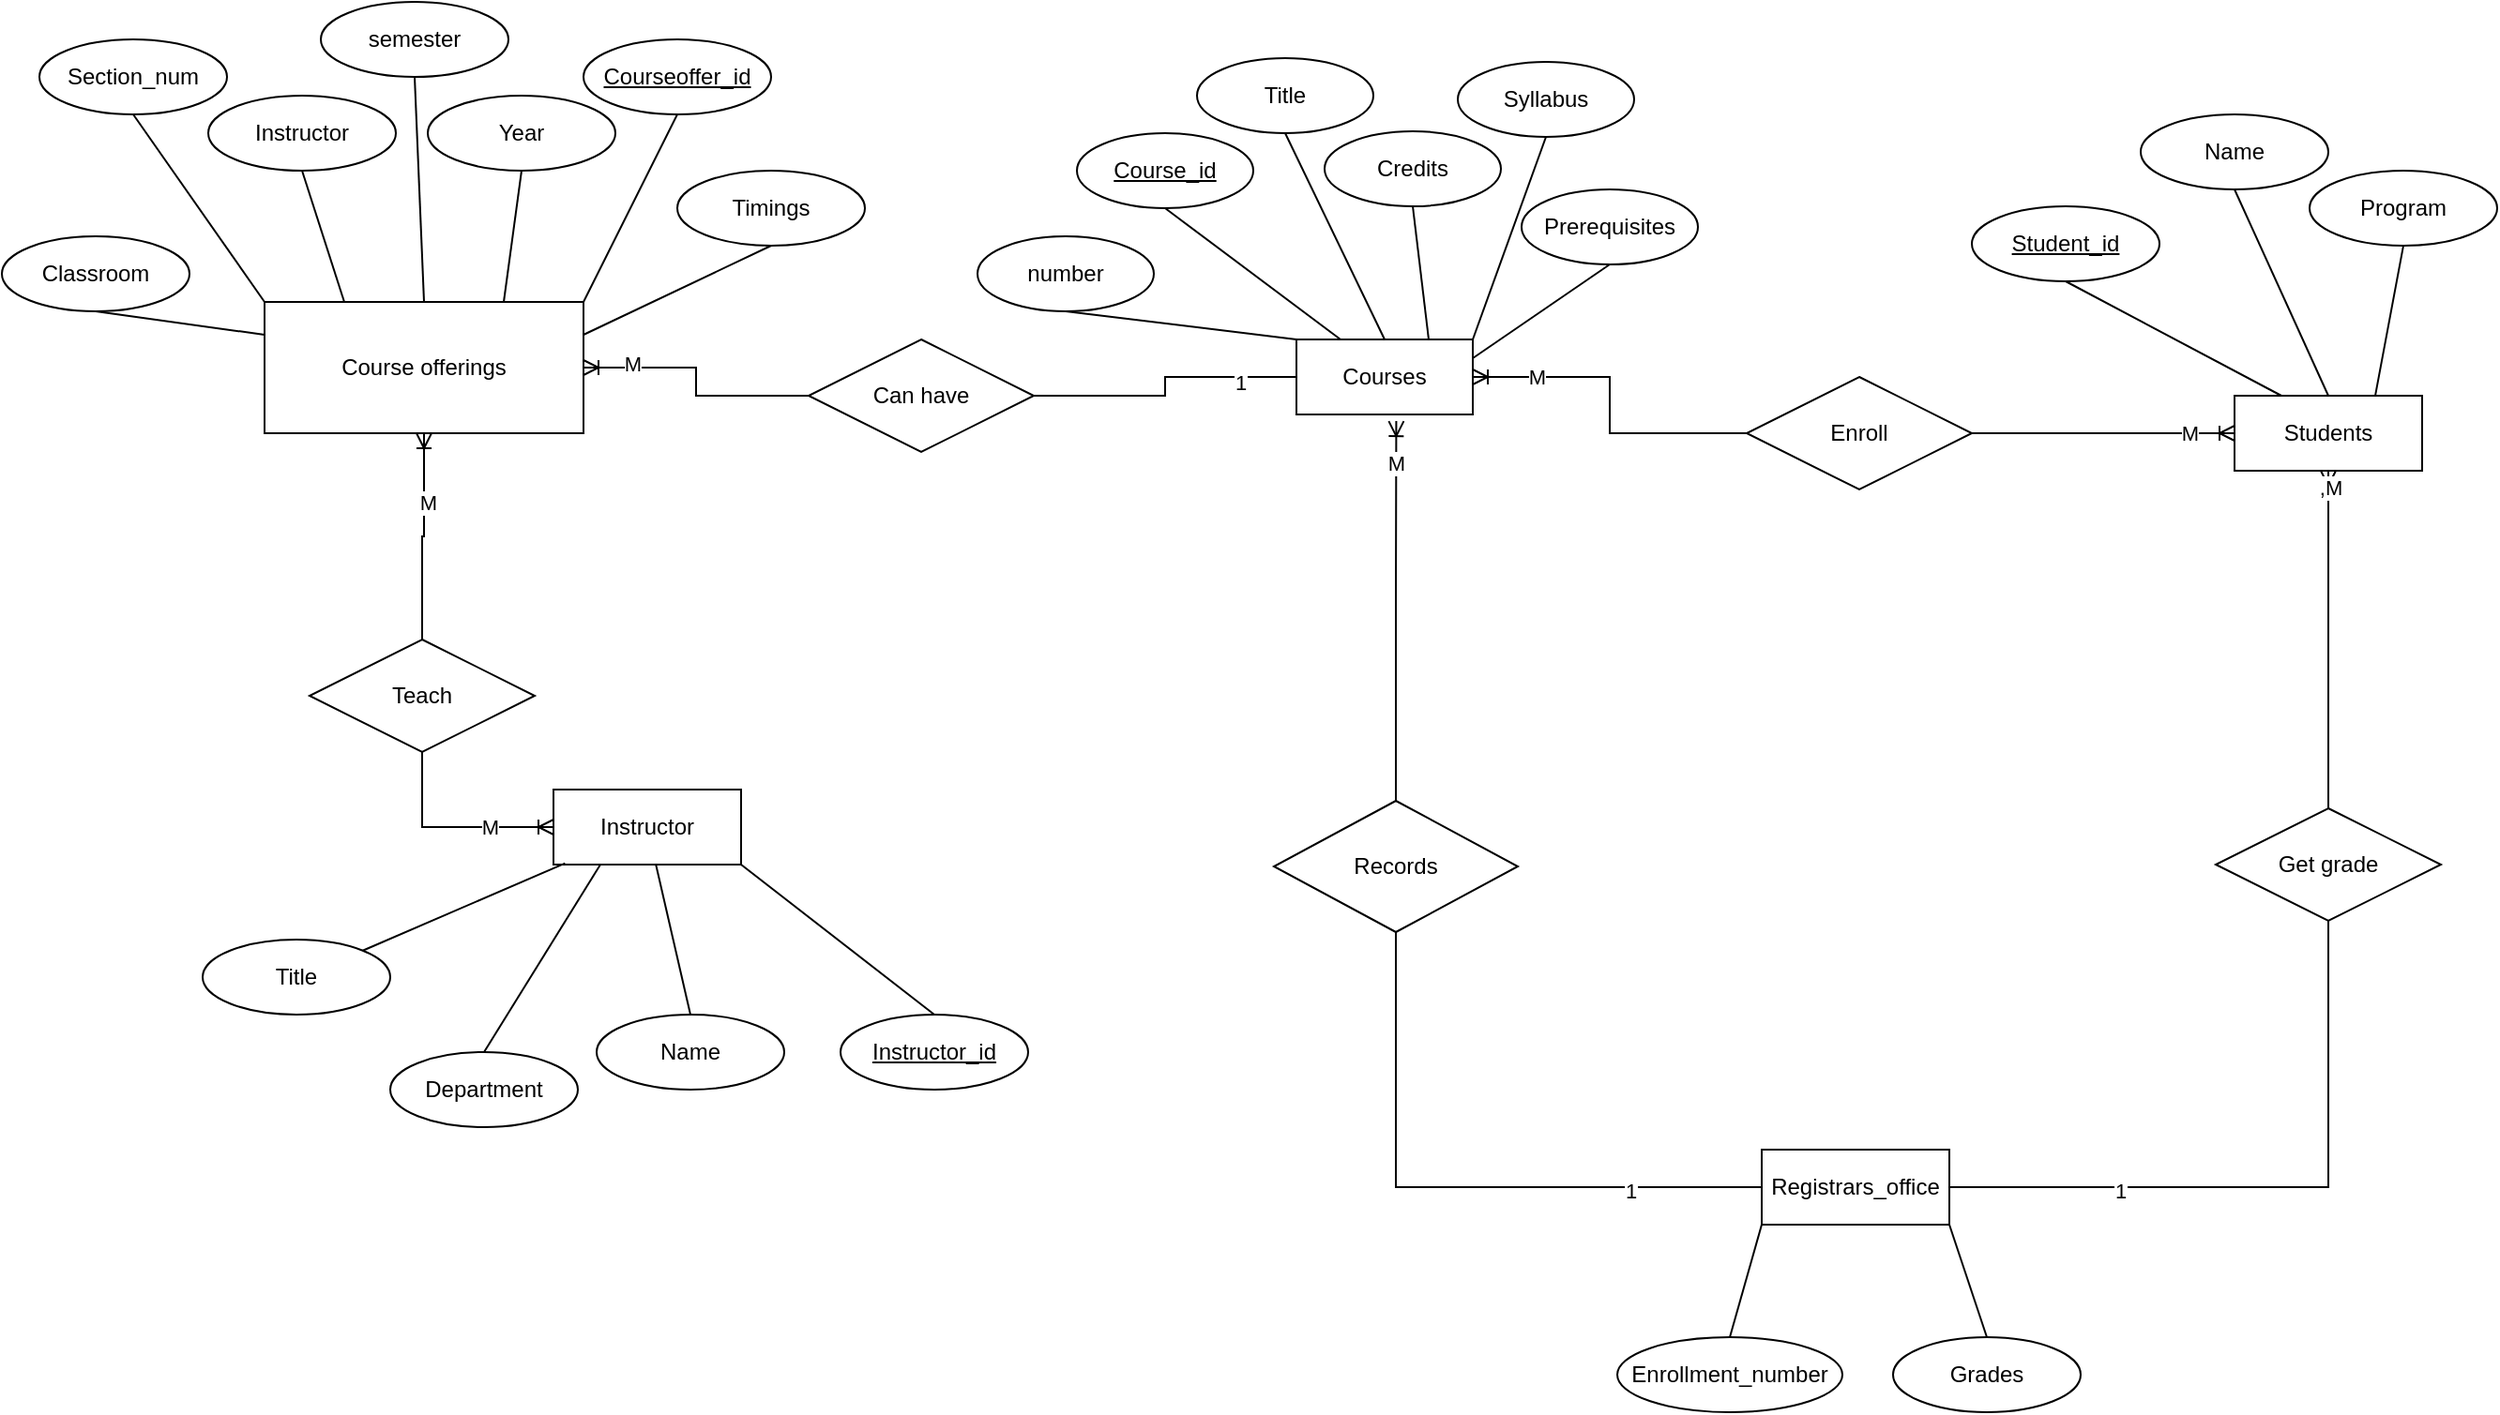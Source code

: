 <mxfile version="21.8.2" type="github">
  <diagram name="Page-1" id="LJPCzSkc8uASNMOOVW5p">
    <mxGraphModel dx="3483" dy="991" grid="1" gridSize="10" guides="1" tooltips="1" connect="1" arrows="1" fold="1" page="1" pageScale="1" pageWidth="1400" pageHeight="850" math="0" shadow="0">
      <root>
        <mxCell id="0" />
        <mxCell id="1" parent="0" />
        <mxCell id="3Tur1pRjmZr1tsYk20_k-1" value="Students" style="whiteSpace=wrap;html=1;align=center;" parent="1" vertex="1">
          <mxGeometry x="-180" y="270" width="100" height="40" as="geometry" />
        </mxCell>
        <mxCell id="3Tur1pRjmZr1tsYk20_k-2" value="Enroll" style="shape=rhombus;perimeter=rhombusPerimeter;whiteSpace=wrap;html=1;align=center;" parent="1" vertex="1">
          <mxGeometry x="-440" y="260" width="120" height="60" as="geometry" />
        </mxCell>
        <mxCell id="3Tur1pRjmZr1tsYk20_k-3" value="Course offerings" style="whiteSpace=wrap;html=1;align=center;" parent="1" vertex="1">
          <mxGeometry x="-1230" y="220" width="170" height="70" as="geometry" />
        </mxCell>
        <mxCell id="3Tur1pRjmZr1tsYk20_k-4" value="" style="endArrow=none;html=1;rounded=0;entryX=0.25;entryY=0;entryDx=0;entryDy=0;exitX=0.5;exitY=1;exitDx=0;exitDy=0;" parent="1" source="3Tur1pRjmZr1tsYk20_k-5" target="3Tur1pRjmZr1tsYk20_k-1" edge="1">
          <mxGeometry relative="1" as="geometry">
            <mxPoint x="-220" y="140" as="sourcePoint" />
            <mxPoint x="-140" y="140" as="targetPoint" />
          </mxGeometry>
        </mxCell>
        <mxCell id="3Tur1pRjmZr1tsYk20_k-5" value="Student_id" style="ellipse;whiteSpace=wrap;html=1;align=center;fontStyle=4;" parent="1" vertex="1">
          <mxGeometry x="-320" y="169" width="100" height="40" as="geometry" />
        </mxCell>
        <mxCell id="3Tur1pRjmZr1tsYk20_k-8" value="" style="edgeStyle=orthogonalEdgeStyle;fontSize=12;html=1;endArrow=ERoneToMany;rounded=0;exitX=0;exitY=0.5;exitDx=0;exitDy=0;entryX=1;entryY=0.5;entryDx=0;entryDy=0;" parent="1" source="3Tur1pRjmZr1tsYk20_k-2" target="3Tur1pRjmZr1tsYk20_k-17" edge="1">
          <mxGeometry width="100" height="100" relative="1" as="geometry">
            <mxPoint x="-370" y="350" as="sourcePoint" />
            <mxPoint x="-530" y="320" as="targetPoint" />
          </mxGeometry>
        </mxCell>
        <mxCell id="Z82s2AFYxTGNG_p4noGk-46" value="M" style="edgeLabel;html=1;align=center;verticalAlign=middle;resizable=0;points=[];" vertex="1" connectable="0" parent="3Tur1pRjmZr1tsYk20_k-8">
          <mxGeometry x="0.614" relative="1" as="geometry">
            <mxPoint as="offset" />
          </mxGeometry>
        </mxCell>
        <mxCell id="3Tur1pRjmZr1tsYk20_k-10" value="" style="endArrow=none;html=1;rounded=0;entryX=0.5;entryY=0;entryDx=0;entryDy=0;exitX=0.5;exitY=1;exitDx=0;exitDy=0;" parent="1" source="3Tur1pRjmZr1tsYk20_k-13" target="3Tur1pRjmZr1tsYk20_k-1" edge="1">
          <mxGeometry relative="1" as="geometry">
            <mxPoint x="-160" y="130" as="sourcePoint" />
            <mxPoint x="-35" y="150" as="targetPoint" />
          </mxGeometry>
        </mxCell>
        <mxCell id="3Tur1pRjmZr1tsYk20_k-13" value="Name" style="ellipse;whiteSpace=wrap;html=1;align=center;" parent="1" vertex="1">
          <mxGeometry x="-230" y="120" width="100" height="40" as="geometry" />
        </mxCell>
        <mxCell id="3Tur1pRjmZr1tsYk20_k-14" value="Program" style="ellipse;whiteSpace=wrap;html=1;align=center;" parent="1" vertex="1">
          <mxGeometry x="-140" y="150" width="100" height="40" as="geometry" />
        </mxCell>
        <mxCell id="3Tur1pRjmZr1tsYk20_k-15" value="" style="endArrow=none;html=1;rounded=0;entryX=0.75;entryY=0;entryDx=0;entryDy=0;exitX=0.5;exitY=1;exitDx=0;exitDy=0;" parent="1" source="3Tur1pRjmZr1tsYk20_k-14" target="3Tur1pRjmZr1tsYk20_k-1" edge="1">
          <mxGeometry relative="1" as="geometry">
            <mxPoint x="-80" y="100" as="sourcePoint" />
            <mxPoint x="-30" y="170" as="targetPoint" />
          </mxGeometry>
        </mxCell>
        <mxCell id="3Tur1pRjmZr1tsYk20_k-17" value="Courses" style="whiteSpace=wrap;html=1;align=center;" parent="1" vertex="1">
          <mxGeometry x="-680" y="240" width="94" height="40" as="geometry" />
        </mxCell>
        <mxCell id="3Tur1pRjmZr1tsYk20_k-18" value="" style="edgeStyle=orthogonalEdgeStyle;fontSize=12;html=1;endArrow=ERoneToMany;rounded=0;entryX=1;entryY=0.5;entryDx=0;entryDy=0;exitX=0;exitY=0.5;exitDx=0;exitDy=0;" parent="1" source="3Tur1pRjmZr1tsYk20_k-49" target="3Tur1pRjmZr1tsYk20_k-3" edge="1">
          <mxGeometry width="100" height="100" relative="1" as="geometry">
            <mxPoint x="-940" y="300.0" as="sourcePoint" />
            <mxPoint x="-990" y="390" as="targetPoint" />
          </mxGeometry>
        </mxCell>
        <mxCell id="Z82s2AFYxTGNG_p4noGk-36" value="M" style="edgeLabel;html=1;align=center;verticalAlign=middle;resizable=0;points=[];" vertex="1" connectable="0" parent="3Tur1pRjmZr1tsYk20_k-18">
          <mxGeometry x="0.615" y="-2" relative="1" as="geometry">
            <mxPoint as="offset" />
          </mxGeometry>
        </mxCell>
        <mxCell id="3Tur1pRjmZr1tsYk20_k-21" value="Year" style="ellipse;whiteSpace=wrap;html=1;align=center;" parent="1" vertex="1">
          <mxGeometry x="-1143" y="110" width="100" height="40" as="geometry" />
        </mxCell>
        <mxCell id="3Tur1pRjmZr1tsYk20_k-22" value="Courseoffer_id" style="ellipse;whiteSpace=wrap;html=1;align=center;fontStyle=4;" parent="1" vertex="1">
          <mxGeometry x="-1060" y="80" width="100" height="40" as="geometry" />
        </mxCell>
        <mxCell id="3Tur1pRjmZr1tsYk20_k-23" value="" style="endArrow=none;html=1;rounded=0;exitX=0.5;exitY=1;exitDx=0;exitDy=0;" parent="1" source="3Tur1pRjmZr1tsYk20_k-22" edge="1">
          <mxGeometry relative="1" as="geometry">
            <mxPoint x="-1070" y="160" as="sourcePoint" />
            <mxPoint x="-1060" y="220" as="targetPoint" />
          </mxGeometry>
        </mxCell>
        <mxCell id="3Tur1pRjmZr1tsYk20_k-24" value="semester" style="ellipse;whiteSpace=wrap;html=1;align=center;" parent="1" vertex="1">
          <mxGeometry x="-1200" y="60" width="100" height="40" as="geometry" />
        </mxCell>
        <mxCell id="3Tur1pRjmZr1tsYk20_k-25" value="Section_num" style="ellipse;whiteSpace=wrap;html=1;align=center;" parent="1" vertex="1">
          <mxGeometry x="-1350" y="80" width="100" height="40" as="geometry" />
        </mxCell>
        <mxCell id="3Tur1pRjmZr1tsYk20_k-26" value="Instructor" style="ellipse;whiteSpace=wrap;html=1;align=center;" parent="1" vertex="1">
          <mxGeometry x="-1260" y="110" width="100" height="40" as="geometry" />
        </mxCell>
        <mxCell id="3Tur1pRjmZr1tsYk20_k-27" value="Timings" style="ellipse;whiteSpace=wrap;html=1;align=center;" parent="1" vertex="1">
          <mxGeometry x="-1010" y="150" width="100" height="40" as="geometry" />
        </mxCell>
        <mxCell id="3Tur1pRjmZr1tsYk20_k-28" value="Classroom" style="ellipse;whiteSpace=wrap;html=1;align=center;" parent="1" vertex="1">
          <mxGeometry x="-1370" y="185" width="100" height="40" as="geometry" />
        </mxCell>
        <mxCell id="3Tur1pRjmZr1tsYk20_k-29" value="" style="endArrow=none;html=1;rounded=0;entryX=0.75;entryY=0;entryDx=0;entryDy=0;exitX=0.5;exitY=1;exitDx=0;exitDy=0;" parent="1" source="3Tur1pRjmZr1tsYk20_k-21" target="3Tur1pRjmZr1tsYk20_k-3" edge="1">
          <mxGeometry relative="1" as="geometry">
            <mxPoint x="-1110" y="140" as="sourcePoint" />
            <mxPoint x="-1075" y="230" as="targetPoint" />
          </mxGeometry>
        </mxCell>
        <mxCell id="3Tur1pRjmZr1tsYk20_k-30" value="" style="endArrow=none;html=1;rounded=0;entryX=0.5;entryY=0;entryDx=0;entryDy=0;exitX=0.5;exitY=1;exitDx=0;exitDy=0;" parent="1" source="3Tur1pRjmZr1tsYk20_k-24" target="3Tur1pRjmZr1tsYk20_k-3" edge="1">
          <mxGeometry relative="1" as="geometry">
            <mxPoint x="-1220" y="143" as="sourcePoint" />
            <mxPoint x="-1135" y="233" as="targetPoint" />
          </mxGeometry>
        </mxCell>
        <mxCell id="3Tur1pRjmZr1tsYk20_k-31" value="" style="endArrow=none;html=1;rounded=0;entryX=0.5;entryY=1;entryDx=0;entryDy=0;exitX=0;exitY=0.25;exitDx=0;exitDy=0;" parent="1" source="3Tur1pRjmZr1tsYk20_k-3" target="3Tur1pRjmZr1tsYk20_k-28" edge="1">
          <mxGeometry relative="1" as="geometry">
            <mxPoint x="-1135" y="270" as="sourcePoint" />
            <mxPoint x="-1180" y="350" as="targetPoint" />
          </mxGeometry>
        </mxCell>
        <mxCell id="3Tur1pRjmZr1tsYk20_k-32" value="" style="endArrow=none;html=1;rounded=0;entryX=0.5;entryY=1;entryDx=0;entryDy=0;exitX=1;exitY=0.25;exitDx=0;exitDy=0;" parent="1" source="3Tur1pRjmZr1tsYk20_k-3" target="3Tur1pRjmZr1tsYk20_k-27" edge="1">
          <mxGeometry relative="1" as="geometry">
            <mxPoint x="-1070" y="330" as="sourcePoint" />
            <mxPoint x="-1135" y="340" as="targetPoint" />
          </mxGeometry>
        </mxCell>
        <mxCell id="3Tur1pRjmZr1tsYk20_k-33" value="" style="endArrow=none;html=1;rounded=0;exitX=0.25;exitY=0;exitDx=0;exitDy=0;entryX=0.5;entryY=1;entryDx=0;entryDy=0;" parent="1" source="3Tur1pRjmZr1tsYk20_k-3" target="3Tur1pRjmZr1tsYk20_k-26" edge="1">
          <mxGeometry relative="1" as="geometry">
            <mxPoint x="-1045" y="260" as="sourcePoint" />
            <mxPoint x="-1070" y="340" as="targetPoint" />
          </mxGeometry>
        </mxCell>
        <mxCell id="3Tur1pRjmZr1tsYk20_k-34" value="" style="endArrow=none;html=1;rounded=0;entryX=0.5;entryY=1;entryDx=0;entryDy=0;exitX=0;exitY=0;exitDx=0;exitDy=0;" parent="1" source="3Tur1pRjmZr1tsYk20_k-3" target="3Tur1pRjmZr1tsYk20_k-25" edge="1">
          <mxGeometry relative="1" as="geometry">
            <mxPoint x="-955" y="250" as="sourcePoint" />
            <mxPoint x="-1000" y="330" as="targetPoint" />
          </mxGeometry>
        </mxCell>
        <mxCell id="3Tur1pRjmZr1tsYk20_k-38" value="Course_id" style="ellipse;whiteSpace=wrap;html=1;align=center;fontStyle=4;" parent="1" vertex="1">
          <mxGeometry x="-797" y="130" width="94" height="40" as="geometry" />
        </mxCell>
        <mxCell id="3Tur1pRjmZr1tsYk20_k-39" value="" style="endArrow=none;html=1;rounded=0;exitX=0.5;exitY=1;exitDx=0;exitDy=0;entryX=0.25;entryY=0;entryDx=0;entryDy=0;" parent="1" source="3Tur1pRjmZr1tsYk20_k-38" target="3Tur1pRjmZr1tsYk20_k-17" edge="1">
          <mxGeometry relative="1" as="geometry">
            <mxPoint x="-750" y="140" as="sourcePoint" />
            <mxPoint x="-740" y="200" as="targetPoint" />
          </mxGeometry>
        </mxCell>
        <mxCell id="3Tur1pRjmZr1tsYk20_k-40" value="Syllabus" style="ellipse;whiteSpace=wrap;html=1;align=center;" parent="1" vertex="1">
          <mxGeometry x="-594" y="92" width="94" height="40" as="geometry" />
        </mxCell>
        <mxCell id="3Tur1pRjmZr1tsYk20_k-41" value="" style="endArrow=none;html=1;rounded=0;entryX=0.5;entryY=1;entryDx=0;entryDy=0;exitX=1;exitY=0;exitDx=0;exitDy=0;" parent="1" source="3Tur1pRjmZr1tsYk20_k-17" target="3Tur1pRjmZr1tsYk20_k-40" edge="1">
          <mxGeometry relative="1" as="geometry">
            <mxPoint x="-590" y="220" as="sourcePoint" />
            <mxPoint x="-470" y="300" as="targetPoint" />
          </mxGeometry>
        </mxCell>
        <mxCell id="3Tur1pRjmZr1tsYk20_k-42" value="Credits" style="ellipse;whiteSpace=wrap;html=1;align=center;" parent="1" vertex="1">
          <mxGeometry x="-665" y="129" width="94" height="40" as="geometry" />
        </mxCell>
        <mxCell id="3Tur1pRjmZr1tsYk20_k-43" value="" style="endArrow=none;html=1;rounded=0;entryX=0.5;entryY=1;entryDx=0;entryDy=0;exitX=0.75;exitY=0;exitDx=0;exitDy=0;" parent="1" source="3Tur1pRjmZr1tsYk20_k-17" target="3Tur1pRjmZr1tsYk20_k-42" edge="1">
          <mxGeometry relative="1" as="geometry">
            <mxPoint x="-560" y="250" as="sourcePoint" />
            <mxPoint x="-400" y="310" as="targetPoint" />
          </mxGeometry>
        </mxCell>
        <mxCell id="3Tur1pRjmZr1tsYk20_k-44" value="Title" style="ellipse;whiteSpace=wrap;html=1;align=center;" parent="1" vertex="1">
          <mxGeometry x="-733" y="90" width="94" height="40" as="geometry" />
        </mxCell>
        <mxCell id="3Tur1pRjmZr1tsYk20_k-45" value="" style="endArrow=none;html=1;rounded=0;entryX=0.5;entryY=1;entryDx=0;entryDy=0;exitX=0.5;exitY=0;exitDx=0;exitDy=0;" parent="1" source="3Tur1pRjmZr1tsYk20_k-17" target="3Tur1pRjmZr1tsYk20_k-44" edge="1">
          <mxGeometry relative="1" as="geometry">
            <mxPoint x="-645" y="250" as="sourcePoint" />
            <mxPoint x="-460" y="310" as="targetPoint" />
          </mxGeometry>
        </mxCell>
        <mxCell id="3Tur1pRjmZr1tsYk20_k-46" value="Prerequisites" style="ellipse;whiteSpace=wrap;html=1;align=center;" parent="1" vertex="1">
          <mxGeometry x="-560" y="160" width="94" height="40" as="geometry" />
        </mxCell>
        <mxCell id="3Tur1pRjmZr1tsYk20_k-48" value="" style="endArrow=none;html=1;rounded=0;entryX=0.5;entryY=1;entryDx=0;entryDy=0;exitX=1;exitY=0.25;exitDx=0;exitDy=0;" parent="1" source="3Tur1pRjmZr1tsYk20_k-17" target="3Tur1pRjmZr1tsYk20_k-46" edge="1">
          <mxGeometry relative="1" as="geometry">
            <mxPoint x="-580" y="310" as="sourcePoint" />
            <mxPoint x="-535" y="200" as="targetPoint" />
          </mxGeometry>
        </mxCell>
        <mxCell id="3Tur1pRjmZr1tsYk20_k-49" value="Can have" style="shape=rhombus;perimeter=rhombusPerimeter;whiteSpace=wrap;html=1;align=center;" parent="1" vertex="1">
          <mxGeometry x="-940" y="240" width="120" height="60" as="geometry" />
        </mxCell>
        <mxCell id="3Tur1pRjmZr1tsYk20_k-51" value="" style="endArrow=none;html=1;rounded=0;entryX=0;entryY=0.5;entryDx=0;entryDy=0;edgeStyle=orthogonalEdgeStyle;exitX=1;exitY=0.5;exitDx=0;exitDy=0;" parent="1" source="3Tur1pRjmZr1tsYk20_k-49" target="3Tur1pRjmZr1tsYk20_k-17" edge="1">
          <mxGeometry relative="1" as="geometry">
            <mxPoint x="-860" y="270" as="sourcePoint" />
            <mxPoint x="-786" y="280" as="targetPoint" />
          </mxGeometry>
        </mxCell>
        <mxCell id="Z82s2AFYxTGNG_p4noGk-35" value="1" style="edgeLabel;html=1;align=center;verticalAlign=middle;resizable=0;points=[];" vertex="1" connectable="0" parent="3Tur1pRjmZr1tsYk20_k-51">
          <mxGeometry x="0.596" y="-3" relative="1" as="geometry">
            <mxPoint as="offset" />
          </mxGeometry>
        </mxCell>
        <mxCell id="3Tur1pRjmZr1tsYk20_k-52" value="Instructor" style="whiteSpace=wrap;html=1;align=center;" parent="1" vertex="1">
          <mxGeometry x="-1076" y="480" width="100" height="40" as="geometry" />
        </mxCell>
        <mxCell id="Z82s2AFYxTGNG_p4noGk-1" value="Instructor_id" style="ellipse;whiteSpace=wrap;html=1;align=center;fontStyle=4;" vertex="1" parent="1">
          <mxGeometry x="-923" y="600" width="100" height="40" as="geometry" />
        </mxCell>
        <mxCell id="Z82s2AFYxTGNG_p4noGk-2" value="" style="endArrow=none;html=1;rounded=0;exitX=0.5;exitY=0;exitDx=0;exitDy=0;entryX=1;entryY=1;entryDx=0;entryDy=0;" edge="1" parent="1" source="Z82s2AFYxTGNG_p4noGk-1" target="3Tur1pRjmZr1tsYk20_k-52">
          <mxGeometry relative="1" as="geometry">
            <mxPoint x="-956" y="460" as="sourcePoint" />
            <mxPoint x="-946" y="520" as="targetPoint" />
          </mxGeometry>
        </mxCell>
        <mxCell id="Z82s2AFYxTGNG_p4noGk-3" value="Title" style="ellipse;whiteSpace=wrap;html=1;align=center;" vertex="1" parent="1">
          <mxGeometry x="-1263" y="560" width="100" height="40" as="geometry" />
        </mxCell>
        <mxCell id="Z82s2AFYxTGNG_p4noGk-4" value="" style="endArrow=none;html=1;rounded=0;entryX=1;entryY=0;entryDx=0;entryDy=0;exitX=0.062;exitY=0.983;exitDx=0;exitDy=0;exitPerimeter=0;" edge="1" parent="1" target="Z82s2AFYxTGNG_p4noGk-3" source="3Tur1pRjmZr1tsYk20_k-52">
          <mxGeometry relative="1" as="geometry">
            <mxPoint x="-1057" y="478" as="sourcePoint" />
            <mxPoint x="-1007" y="590" as="targetPoint" />
          </mxGeometry>
        </mxCell>
        <mxCell id="Z82s2AFYxTGNG_p4noGk-5" value="Department" style="ellipse;whiteSpace=wrap;html=1;align=center;" vertex="1" parent="1">
          <mxGeometry x="-1163" y="620" width="100" height="40" as="geometry" />
        </mxCell>
        <mxCell id="Z82s2AFYxTGNG_p4noGk-6" value="" style="endArrow=none;html=1;rounded=0;entryX=0.5;entryY=0;entryDx=0;entryDy=0;exitX=0.25;exitY=1;exitDx=0;exitDy=0;" edge="1" parent="1" target="Z82s2AFYxTGNG_p4noGk-5" source="3Tur1pRjmZr1tsYk20_k-52">
          <mxGeometry relative="1" as="geometry">
            <mxPoint x="-985" y="480" as="sourcePoint" />
            <mxPoint x="-916" y="570" as="targetPoint" />
          </mxGeometry>
        </mxCell>
        <mxCell id="Z82s2AFYxTGNG_p4noGk-7" value="Name" style="ellipse;whiteSpace=wrap;html=1;align=center;" vertex="1" parent="1">
          <mxGeometry x="-1053" y="600" width="100" height="40" as="geometry" />
        </mxCell>
        <mxCell id="Z82s2AFYxTGNG_p4noGk-8" value="" style="endArrow=none;html=1;rounded=0;entryX=0.5;entryY=0;entryDx=0;entryDy=0;" edge="1" parent="1" target="Z82s2AFYxTGNG_p4noGk-7" source="3Tur1pRjmZr1tsYk20_k-52">
          <mxGeometry relative="1" as="geometry">
            <mxPoint x="-951" y="490" as="sourcePoint" />
            <mxPoint x="-816" y="560" as="targetPoint" />
          </mxGeometry>
        </mxCell>
        <mxCell id="Z82s2AFYxTGNG_p4noGk-14" value="Teach" style="shape=rhombus;perimeter=rhombusPerimeter;whiteSpace=wrap;html=1;align=center;" vertex="1" parent="1">
          <mxGeometry x="-1206" y="400" width="120" height="60" as="geometry" />
        </mxCell>
        <mxCell id="Z82s2AFYxTGNG_p4noGk-15" value="" style="fontSize=12;html=1;endArrow=ERoneToMany;rounded=0;entryX=0;entryY=0.5;entryDx=0;entryDy=0;exitX=0.5;exitY=1;exitDx=0;exitDy=0;edgeStyle=orthogonalEdgeStyle;" edge="1" parent="1" source="Z82s2AFYxTGNG_p4noGk-14" target="3Tur1pRjmZr1tsYk20_k-52">
          <mxGeometry width="100" height="100" relative="1" as="geometry">
            <mxPoint x="-843" y="540" as="sourcePoint" />
            <mxPoint x="-743" y="440" as="targetPoint" />
          </mxGeometry>
        </mxCell>
        <mxCell id="Z82s2AFYxTGNG_p4noGk-39" value="M" style="edgeLabel;html=1;align=center;verticalAlign=middle;resizable=0;points=[];" vertex="1" connectable="0" parent="Z82s2AFYxTGNG_p4noGk-15">
          <mxGeometry x="0.369" relative="1" as="geometry">
            <mxPoint as="offset" />
          </mxGeometry>
        </mxCell>
        <mxCell id="Z82s2AFYxTGNG_p4noGk-16" value="" style="fontSize=12;html=1;endArrow=ERoneToMany;rounded=0;exitX=0.5;exitY=0;exitDx=0;exitDy=0;edgeStyle=orthogonalEdgeStyle;entryX=0.5;entryY=1;entryDx=0;entryDy=0;" edge="1" parent="1" source="Z82s2AFYxTGNG_p4noGk-14" target="3Tur1pRjmZr1tsYk20_k-3">
          <mxGeometry width="100" height="100" relative="1" as="geometry">
            <mxPoint x="-673" y="360" as="sourcePoint" />
            <mxPoint x="-670" y="330" as="targetPoint" />
          </mxGeometry>
        </mxCell>
        <mxCell id="Z82s2AFYxTGNG_p4noGk-37" value="M" style="edgeLabel;html=1;align=center;verticalAlign=middle;resizable=0;points=[];" vertex="1" connectable="0" parent="Z82s2AFYxTGNG_p4noGk-16">
          <mxGeometry x="0.33" y="-2" relative="1" as="geometry">
            <mxPoint as="offset" />
          </mxGeometry>
        </mxCell>
        <mxCell id="Z82s2AFYxTGNG_p4noGk-17" value="" style="edgeStyle=orthogonalEdgeStyle;fontSize=12;html=1;endArrow=ERoneToMany;rounded=0;exitX=1;exitY=0.5;exitDx=0;exitDy=0;entryX=0;entryY=0.5;entryDx=0;entryDy=0;" edge="1" parent="1" source="3Tur1pRjmZr1tsYk20_k-2" target="3Tur1pRjmZr1tsYk20_k-1">
          <mxGeometry width="100" height="100" relative="1" as="geometry">
            <mxPoint x="-325" y="439" as="sourcePoint" />
            <mxPoint x="-435" y="374" as="targetPoint" />
          </mxGeometry>
        </mxCell>
        <mxCell id="Z82s2AFYxTGNG_p4noGk-45" value="M" style="edgeLabel;html=1;align=center;verticalAlign=middle;resizable=0;points=[];" vertex="1" connectable="0" parent="Z82s2AFYxTGNG_p4noGk-17">
          <mxGeometry x="0.654" relative="1" as="geometry">
            <mxPoint as="offset" />
          </mxGeometry>
        </mxCell>
        <mxCell id="Z82s2AFYxTGNG_p4noGk-18" value="number" style="ellipse;whiteSpace=wrap;html=1;align=center;" vertex="1" parent="1">
          <mxGeometry x="-850" y="185" width="94" height="40" as="geometry" />
        </mxCell>
        <mxCell id="Z82s2AFYxTGNG_p4noGk-19" value="" style="endArrow=none;html=1;rounded=0;entryX=0.5;entryY=1;entryDx=0;entryDy=0;exitX=0;exitY=0;exitDx=0;exitDy=0;" edge="1" parent="1" target="Z82s2AFYxTGNG_p4noGk-18" source="3Tur1pRjmZr1tsYk20_k-17">
          <mxGeometry relative="1" as="geometry">
            <mxPoint x="-750" y="335" as="sourcePoint" />
            <mxPoint x="-577" y="405" as="targetPoint" />
          </mxGeometry>
        </mxCell>
        <mxCell id="Z82s2AFYxTGNG_p4noGk-20" value="Registrars_office" style="whiteSpace=wrap;html=1;align=center;" vertex="1" parent="1">
          <mxGeometry x="-432" y="672" width="100" height="40" as="geometry" />
        </mxCell>
        <mxCell id="Z82s2AFYxTGNG_p4noGk-22" value="" style="edgeStyle=orthogonalEdgeStyle;fontSize=12;html=1;endArrow=ERoneToMany;rounded=0;exitX=0.5;exitY=0;exitDx=0;exitDy=0;entryX=0.5;entryY=1;entryDx=0;entryDy=0;" edge="1" parent="1" source="Z82s2AFYxTGNG_p4noGk-27" target="3Tur1pRjmZr1tsYk20_k-1">
          <mxGeometry width="100" height="100" relative="1" as="geometry">
            <mxPoint x="-310" y="300" as="sourcePoint" />
            <mxPoint x="-170" y="300" as="targetPoint" />
          </mxGeometry>
        </mxCell>
        <mxCell id="Z82s2AFYxTGNG_p4noGk-44" value=",M" style="edgeLabel;html=1;align=center;verticalAlign=middle;resizable=0;points=[];" vertex="1" connectable="0" parent="Z82s2AFYxTGNG_p4noGk-22">
          <mxGeometry x="0.903" y="-1" relative="1" as="geometry">
            <mxPoint as="offset" />
          </mxGeometry>
        </mxCell>
        <mxCell id="Z82s2AFYxTGNG_p4noGk-23" value="" style="fontSize=12;html=1;endArrow=ERoneToMany;rounded=0;edgeStyle=orthogonalEdgeStyle;entryX=0.566;entryY=1.089;entryDx=0;entryDy=0;entryPerimeter=0;" edge="1" parent="1" source="Z82s2AFYxTGNG_p4noGk-24" target="3Tur1pRjmZr1tsYk20_k-17">
          <mxGeometry width="100" height="100" relative="1" as="geometry">
            <mxPoint x="-740" y="700" as="sourcePoint" />
            <mxPoint x="-1140" y="280" as="targetPoint" />
          </mxGeometry>
        </mxCell>
        <mxCell id="Z82s2AFYxTGNG_p4noGk-48" value="M" style="edgeLabel;html=1;align=center;verticalAlign=middle;resizable=0;points=[];" vertex="1" connectable="0" parent="Z82s2AFYxTGNG_p4noGk-23">
          <mxGeometry x="0.785" relative="1" as="geometry">
            <mxPoint y="1" as="offset" />
          </mxGeometry>
        </mxCell>
        <mxCell id="Z82s2AFYxTGNG_p4noGk-24" value="Records" style="shape=rhombus;perimeter=rhombusPerimeter;whiteSpace=wrap;html=1;align=center;" vertex="1" parent="1">
          <mxGeometry x="-692" y="486" width="130" height="70" as="geometry" />
        </mxCell>
        <mxCell id="Z82s2AFYxTGNG_p4noGk-25" value="" style="endArrow=none;html=1;rounded=0;exitX=0.5;exitY=1;exitDx=0;exitDy=0;edgeStyle=orthogonalEdgeStyle;entryX=0;entryY=0.5;entryDx=0;entryDy=0;" edge="1" parent="1" source="Z82s2AFYxTGNG_p4noGk-24" target="Z82s2AFYxTGNG_p4noGk-20">
          <mxGeometry relative="1" as="geometry">
            <mxPoint x="-586.0" y="750.98" as="sourcePoint" />
            <mxPoint x="-480" y="700" as="targetPoint" />
          </mxGeometry>
        </mxCell>
        <mxCell id="Z82s2AFYxTGNG_p4noGk-49" value="1" style="edgeLabel;html=1;align=center;verticalAlign=middle;resizable=0;points=[];" vertex="1" connectable="0" parent="Z82s2AFYxTGNG_p4noGk-25">
          <mxGeometry x="0.577" y="-2" relative="1" as="geometry">
            <mxPoint as="offset" />
          </mxGeometry>
        </mxCell>
        <mxCell id="Z82s2AFYxTGNG_p4noGk-27" value="Get grade" style="shape=rhombus;perimeter=rhombusPerimeter;whiteSpace=wrap;html=1;align=center;" vertex="1" parent="1">
          <mxGeometry x="-190" y="490" width="120" height="60" as="geometry" />
        </mxCell>
        <mxCell id="Z82s2AFYxTGNG_p4noGk-28" value="" style="endArrow=none;html=1;rounded=0;entryX=0.5;entryY=1;entryDx=0;entryDy=0;edgeStyle=orthogonalEdgeStyle;exitX=1;exitY=0.5;exitDx=0;exitDy=0;" edge="1" parent="1" source="Z82s2AFYxTGNG_p4noGk-20" target="Z82s2AFYxTGNG_p4noGk-27">
          <mxGeometry relative="1" as="geometry">
            <mxPoint x="-565" y="610" as="sourcePoint" />
            <mxPoint x="-335" y="610" as="targetPoint" />
          </mxGeometry>
        </mxCell>
        <mxCell id="Z82s2AFYxTGNG_p4noGk-43" value="1" style="edgeLabel;html=1;align=center;verticalAlign=middle;resizable=0;points=[];" vertex="1" connectable="0" parent="Z82s2AFYxTGNG_p4noGk-28">
          <mxGeometry x="-0.472" y="-2" relative="1" as="geometry">
            <mxPoint as="offset" />
          </mxGeometry>
        </mxCell>
        <mxCell id="Z82s2AFYxTGNG_p4noGk-29" value="Enrollment_number" style="ellipse;whiteSpace=wrap;html=1;align=center;" vertex="1" parent="1">
          <mxGeometry x="-509" y="772" width="120" height="40" as="geometry" />
        </mxCell>
        <mxCell id="Z82s2AFYxTGNG_p4noGk-30" value="" style="endArrow=none;html=1;rounded=0;entryX=0.5;entryY=0;entryDx=0;entryDy=0;exitX=0;exitY=1;exitDx=0;exitDy=0;" edge="1" parent="1" target="Z82s2AFYxTGNG_p4noGk-29" source="Z82s2AFYxTGNG_p4noGk-20">
          <mxGeometry relative="1" as="geometry">
            <mxPoint x="-440" y="712" as="sourcePoint" />
            <mxPoint x="-445" y="772" as="targetPoint" />
          </mxGeometry>
        </mxCell>
        <mxCell id="Z82s2AFYxTGNG_p4noGk-31" value="Grades" style="ellipse;whiteSpace=wrap;html=1;align=center;" vertex="1" parent="1">
          <mxGeometry x="-362" y="772" width="100" height="40" as="geometry" />
        </mxCell>
        <mxCell id="Z82s2AFYxTGNG_p4noGk-32" value="" style="endArrow=none;html=1;rounded=0;entryX=0.5;entryY=0;entryDx=0;entryDy=0;exitX=1;exitY=1;exitDx=0;exitDy=0;" edge="1" parent="1" target="Z82s2AFYxTGNG_p4noGk-31" source="Z82s2AFYxTGNG_p4noGk-20">
          <mxGeometry relative="1" as="geometry">
            <mxPoint x="-373" y="762" as="sourcePoint" />
            <mxPoint x="-168" y="802" as="targetPoint" />
          </mxGeometry>
        </mxCell>
      </root>
    </mxGraphModel>
  </diagram>
</mxfile>
